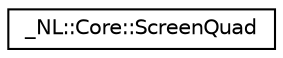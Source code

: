 digraph "Graphical Class Hierarchy"
{
  edge [fontname="Helvetica",fontsize="10",labelfontname="Helvetica",labelfontsize="10"];
  node [fontname="Helvetica",fontsize="10",shape=record];
  rankdir="LR";
  Node0 [label="_NL::Core::ScreenQuad",height=0.2,width=0.4,color="black", fillcolor="white", style="filled",URL="$struct___n_l_1_1_core_1_1_screen_quad.html"];
}
